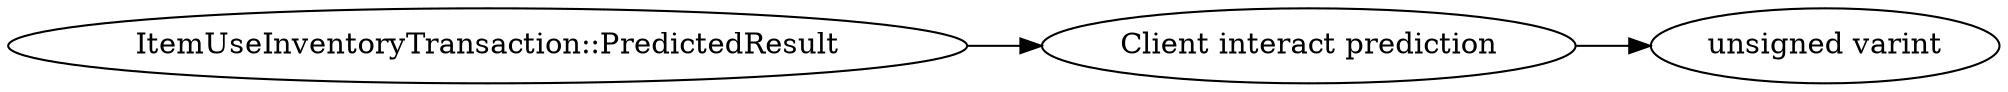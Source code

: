 digraph "ItemUseInventoryTransaction::PredictedResult" {
rankdir = LR
77
77 -> 78
78 -> 79

77 [label="ItemUseInventoryTransaction::PredictedResult",comment="name: \"ItemUseInventoryTransaction::PredictedResult\", typeName: \"\", id: 77, branchId: 0, recurseId: -1, attributes: 0, notes: \"\""];
78 [label="Client interact prediction",comment="name: \"Client interact prediction\", typeName: \"\", id: 78, branchId: 0, recurseId: -1, attributes: 0, notes: \"Indicates if the client thinks the interaction succeeded\""];
79 [label="unsigned varint",comment="name: \"unsigned varint\", typeName: \"\", id: 79, branchId: 0, recurseId: -1, attributes: 512, notes: \"\""];
{ rank = max;79}

}
